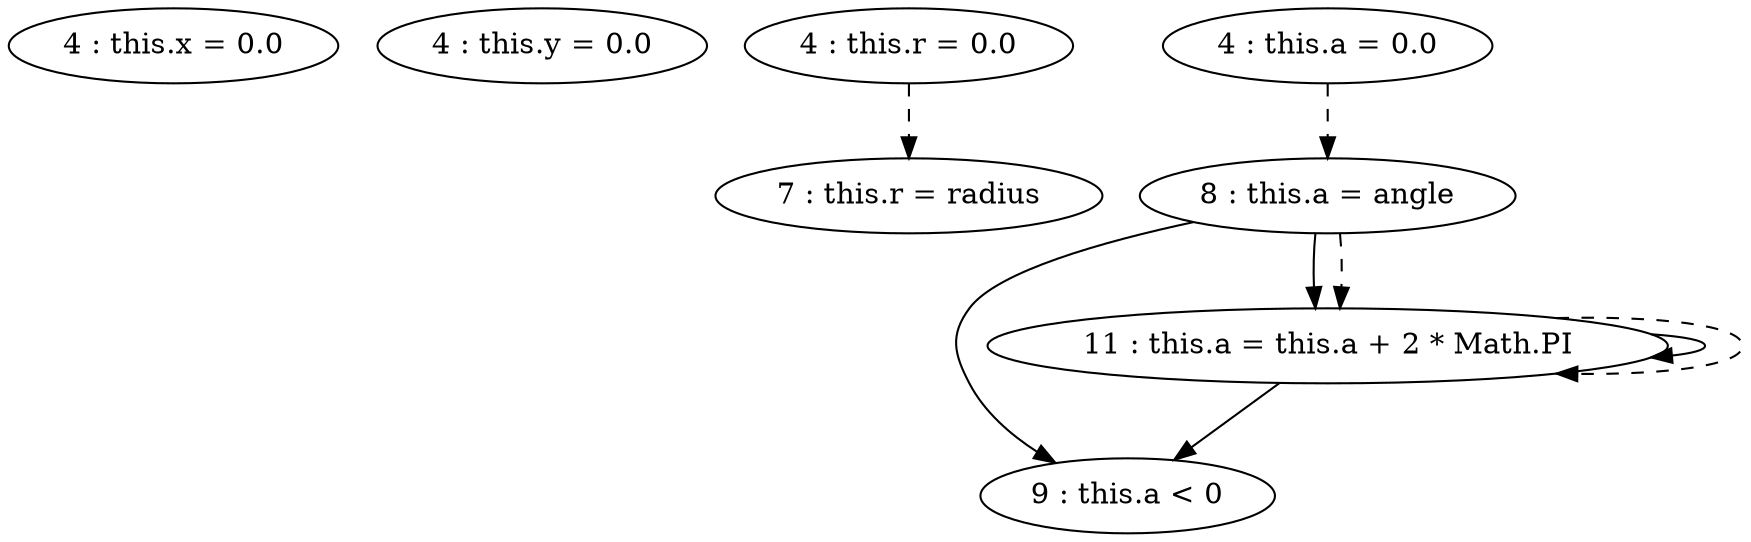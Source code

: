 digraph G {
"4 : this.x = 0.0"
"4 : this.y = 0.0"
"4 : this.r = 0.0"
"4 : this.r = 0.0" -> "7 : this.r = radius" [style=dashed]
"4 : this.a = 0.0"
"4 : this.a = 0.0" -> "8 : this.a = angle" [style=dashed]
"7 : this.r = radius"
"8 : this.a = angle"
"8 : this.a = angle" -> "9 : this.a < 0"
"8 : this.a = angle" -> "11 : this.a = this.a + 2 * Math.PI"
"8 : this.a = angle" -> "11 : this.a = this.a + 2 * Math.PI" [style=dashed]
"9 : this.a < 0"
"11 : this.a = this.a + 2 * Math.PI"
"11 : this.a = this.a + 2 * Math.PI" -> "11 : this.a = this.a + 2 * Math.PI"
"11 : this.a = this.a + 2 * Math.PI" -> "9 : this.a < 0"
"11 : this.a = this.a + 2 * Math.PI" -> "11 : this.a = this.a + 2 * Math.PI" [style=dashed]
"9 : this.a < 0"
}